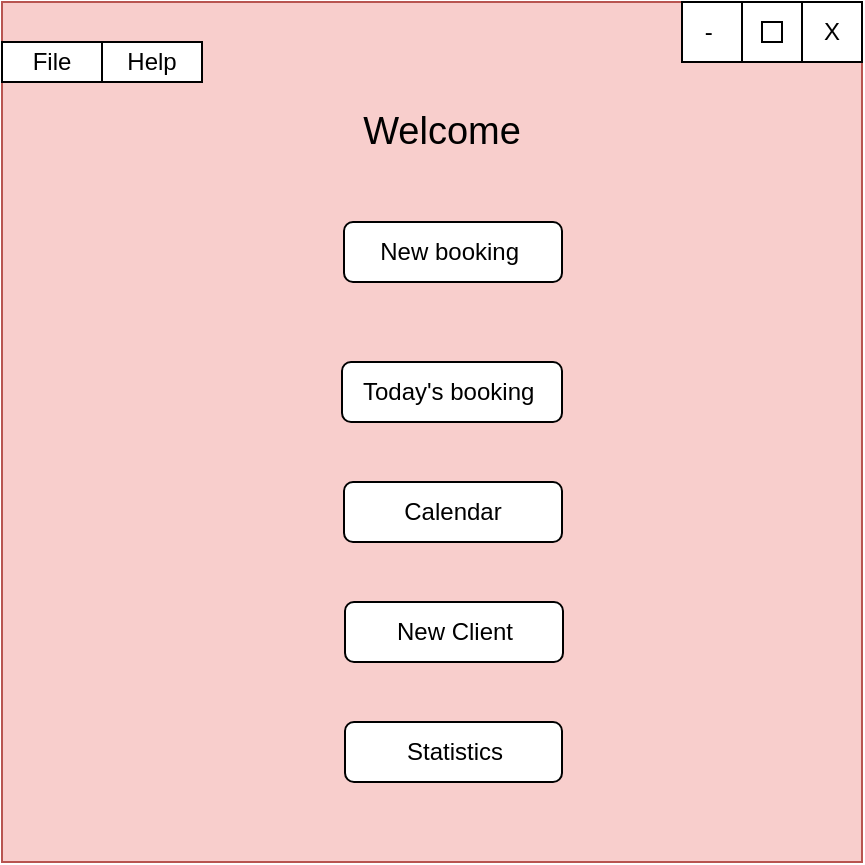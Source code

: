<mxfile version="26.0.13">
  <diagram name="Page-1" id="ecHj6hP_kAv9cv6DVpP2">
    <mxGraphModel dx="794" dy="412" grid="1" gridSize="10" guides="1" tooltips="1" connect="1" arrows="1" fold="1" page="1" pageScale="1" pageWidth="827" pageHeight="1169" math="0" shadow="0">
      <root>
        <mxCell id="0" />
        <mxCell id="1" parent="0" />
        <mxCell id="t0qhK6S-fKHDHithwiiv-1" value="" style="whiteSpace=wrap;html=1;aspect=fixed;fillColor=#f8cecc;strokeColor=#b85450;" vertex="1" parent="1">
          <mxGeometry x="190" y="120" width="430" height="430" as="geometry" />
        </mxCell>
        <mxCell id="t0qhK6S-fKHDHithwiiv-2" value="Welcome" style="text;html=1;align=center;verticalAlign=middle;whiteSpace=wrap;rounded=0;fontSize=19;" vertex="1" parent="1">
          <mxGeometry x="360" y="160" width="100" height="50" as="geometry" />
        </mxCell>
        <mxCell id="t0qhK6S-fKHDHithwiiv-3" value="New booking&amp;nbsp;" style="rounded=1;whiteSpace=wrap;html=1;" vertex="1" parent="1">
          <mxGeometry x="361" y="230" width="109" height="30" as="geometry" />
        </mxCell>
        <mxCell id="t0qhK6S-fKHDHithwiiv-4" value="Today&#39;s booking&amp;nbsp;" style="rounded=1;whiteSpace=wrap;html=1;" vertex="1" parent="1">
          <mxGeometry x="360" y="300" width="110" height="30" as="geometry" />
        </mxCell>
        <mxCell id="t0qhK6S-fKHDHithwiiv-5" value="Calendar" style="rounded=1;whiteSpace=wrap;html=1;" vertex="1" parent="1">
          <mxGeometry x="361" y="360" width="109" height="30" as="geometry" />
        </mxCell>
        <mxCell id="t0qhK6S-fKHDHithwiiv-6" value="New Client" style="rounded=1;whiteSpace=wrap;html=1;" vertex="1" parent="1">
          <mxGeometry x="361.5" y="420" width="109" height="30" as="geometry" />
        </mxCell>
        <mxCell id="t0qhK6S-fKHDHithwiiv-7" value="Statistics" style="rounded=1;whiteSpace=wrap;html=1;" vertex="1" parent="1">
          <mxGeometry x="361.5" y="480" width="108.5" height="30" as="geometry" />
        </mxCell>
        <mxCell id="t0qhK6S-fKHDHithwiiv-8" value="" style="rounded=0;whiteSpace=wrap;html=1;" vertex="1" parent="1">
          <mxGeometry x="530" y="120" width="90" height="30" as="geometry" />
        </mxCell>
        <mxCell id="t0qhK6S-fKHDHithwiiv-9" value="X" style="whiteSpace=wrap;html=1;aspect=fixed;" vertex="1" parent="1">
          <mxGeometry x="590" y="120" width="30" height="30" as="geometry" />
        </mxCell>
        <mxCell id="t0qhK6S-fKHDHithwiiv-10" value="" style="whiteSpace=wrap;html=1;aspect=fixed;" vertex="1" parent="1">
          <mxGeometry x="560" y="120" width="30" height="30" as="geometry" />
        </mxCell>
        <mxCell id="t0qhK6S-fKHDHithwiiv-11" value="-&amp;nbsp;" style="whiteSpace=wrap;html=1;aspect=fixed;" vertex="1" parent="1">
          <mxGeometry x="530" y="120" width="30" height="30" as="geometry" />
        </mxCell>
        <mxCell id="t0qhK6S-fKHDHithwiiv-12" value="" style="whiteSpace=wrap;html=1;aspect=fixed;" vertex="1" parent="1">
          <mxGeometry x="570" y="130" width="10" height="10" as="geometry" />
        </mxCell>
        <mxCell id="t0qhK6S-fKHDHithwiiv-13" value="File" style="rounded=0;whiteSpace=wrap;html=1;" vertex="1" parent="1">
          <mxGeometry x="190" y="140" width="50" height="20" as="geometry" />
        </mxCell>
        <mxCell id="t0qhK6S-fKHDHithwiiv-15" value="Help" style="rounded=0;whiteSpace=wrap;html=1;" vertex="1" parent="1">
          <mxGeometry x="240" y="140" width="50" height="20" as="geometry" />
        </mxCell>
      </root>
    </mxGraphModel>
  </diagram>
</mxfile>
